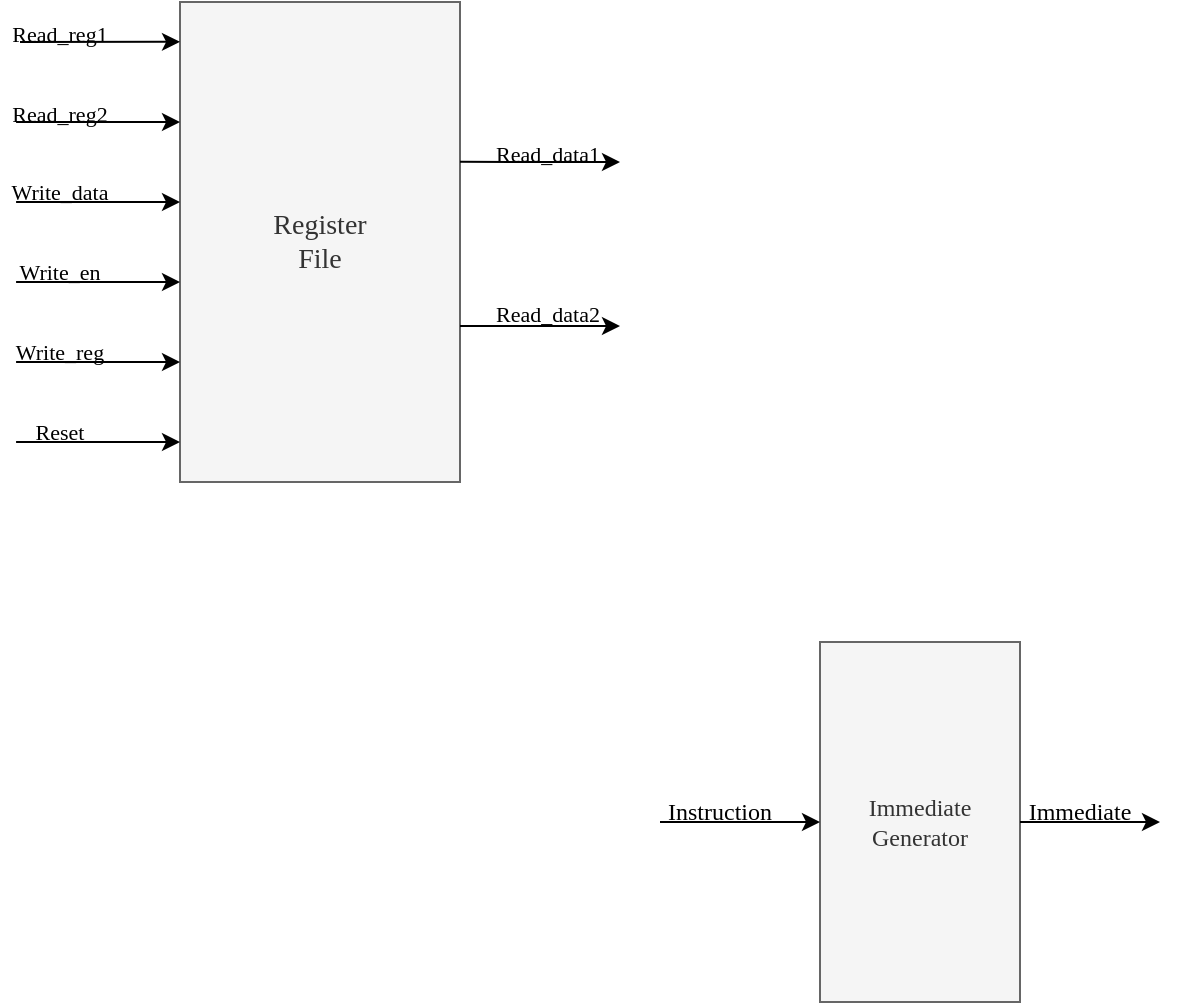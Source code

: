 <mxfile version="16.5.2" type="device"><diagram id="zkWRP-XxJdt3hKz1xFPT" name="Page-1"><mxGraphModel dx="796" dy="400" grid="1" gridSize="10" guides="1" tooltips="1" connect="1" arrows="1" fold="1" page="1" pageScale="1" pageWidth="827" pageHeight="1169" math="0" shadow="0"><root><mxCell id="0"/><mxCell id="1" parent="0"/><mxCell id="AlUrRGi8t9vVT1kyS3aX-1" value="&lt;font face=&quot;modern computer&quot; style=&quot;font-size: 14px&quot;&gt;Register&lt;br&gt;File&lt;/font&gt;" style="rounded=0;whiteSpace=wrap;html=1;direction=south;fillColor=#f5f5f5;strokeColor=#666666;fontColor=#333333;" parent="1" vertex="1"><mxGeometry x="200" y="160" width="140" height="240" as="geometry"/></mxCell><mxCell id="AlUrRGi8t9vVT1kyS3aX-2" value="" style="endArrow=classic;html=1;rounded=0;fontSize=14;entryX=0.083;entryY=1;entryDx=0;entryDy=0;entryPerimeter=0;" parent="1" target="AlUrRGi8t9vVT1kyS3aX-1" edge="1"><mxGeometry width="50" height="50" relative="1" as="geometry"><mxPoint x="120" y="180" as="sourcePoint"/><mxPoint x="430" y="280" as="targetPoint"/></mxGeometry></mxCell><mxCell id="AlUrRGi8t9vVT1kyS3aX-3" value="" style="endArrow=classic;html=1;rounded=0;fontSize=14;entryX=0.104;entryY=0.986;entryDx=0;entryDy=0;entryPerimeter=0;" parent="1" edge="1"><mxGeometry width="50" height="50" relative="1" as="geometry"><mxPoint x="118.04" y="220.04" as="sourcePoint"/><mxPoint x="200.0" y="220.0" as="targetPoint"/></mxGeometry></mxCell><mxCell id="AlUrRGi8t9vVT1kyS3aX-4" value="" style="endArrow=classic;html=1;rounded=0;fontSize=14;entryX=0.104;entryY=0.986;entryDx=0;entryDy=0;entryPerimeter=0;" parent="1" edge="1"><mxGeometry width="50" height="50" relative="1" as="geometry"><mxPoint x="118.04" y="260.04" as="sourcePoint"/><mxPoint x="200" y="260" as="targetPoint"/></mxGeometry></mxCell><mxCell id="AlUrRGi8t9vVT1kyS3aX-5" value="" style="endArrow=classic;html=1;rounded=0;fontSize=14;entryX=0.104;entryY=0.986;entryDx=0;entryDy=0;entryPerimeter=0;" parent="1" edge="1"><mxGeometry width="50" height="50" relative="1" as="geometry"><mxPoint x="118.04" y="300.04" as="sourcePoint"/><mxPoint x="200" y="300" as="targetPoint"/></mxGeometry></mxCell><mxCell id="AlUrRGi8t9vVT1kyS3aX-6" value="" style="endArrow=classic;html=1;rounded=0;fontSize=14;entryX=0.104;entryY=0.986;entryDx=0;entryDy=0;entryPerimeter=0;" parent="1" edge="1"><mxGeometry width="50" height="50" relative="1" as="geometry"><mxPoint x="118.04" y="340.04" as="sourcePoint"/><mxPoint x="200" y="340" as="targetPoint"/></mxGeometry></mxCell><mxCell id="AlUrRGi8t9vVT1kyS3aX-7" value="" style="endArrow=classic;html=1;rounded=0;fontSize=14;entryX=0.104;entryY=0.986;entryDx=0;entryDy=0;entryPerimeter=0;" parent="1" edge="1"><mxGeometry width="50" height="50" relative="1" as="geometry"><mxPoint x="118.04" y="380.04" as="sourcePoint"/><mxPoint x="200" y="380" as="targetPoint"/></mxGeometry></mxCell><mxCell id="AlUrRGi8t9vVT1kyS3aX-8" value="" style="endArrow=classic;html=1;rounded=0;fontSize=14;exitX=0.333;exitY=0;exitDx=0;exitDy=0;exitPerimeter=0;" parent="1" source="AlUrRGi8t9vVT1kyS3aX-1" edge="1"><mxGeometry width="50" height="50" relative="1" as="geometry"><mxPoint x="380" y="330" as="sourcePoint"/><mxPoint x="420" y="240" as="targetPoint"/></mxGeometry></mxCell><mxCell id="AlUrRGi8t9vVT1kyS3aX-10" value="&lt;font style=&quot;font-size: 11px&quot; face=&quot;modern computer&quot;&gt;Read_reg1&lt;/font&gt;" style="text;html=1;strokeColor=none;fillColor=none;align=center;verticalAlign=middle;whiteSpace=wrap;rounded=0;fontSize=14;" parent="1" vertex="1"><mxGeometry x="110" y="160" width="60" height="30" as="geometry"/></mxCell><mxCell id="AlUrRGi8t9vVT1kyS3aX-11" value="&lt;font style=&quot;font-size: 11px&quot; face=&quot;modern computer&quot;&gt;Read_reg2&lt;/font&gt;" style="text;html=1;strokeColor=none;fillColor=none;align=center;verticalAlign=middle;whiteSpace=wrap;rounded=0;fontSize=14;" parent="1" vertex="1"><mxGeometry x="110" y="200" width="60" height="30" as="geometry"/></mxCell><mxCell id="AlUrRGi8t9vVT1kyS3aX-12" value="&lt;font face=&quot;modern computer&quot;&gt;Write_data&lt;/font&gt;" style="text;html=1;strokeColor=none;fillColor=none;align=center;verticalAlign=middle;whiteSpace=wrap;rounded=0;fontSize=11;" parent="1" vertex="1"><mxGeometry x="110" y="240" width="60" height="30" as="geometry"/></mxCell><mxCell id="AlUrRGi8t9vVT1kyS3aX-13" value="&lt;font face=&quot;modern computer&quot;&gt;Write_en&lt;/font&gt;" style="text;html=1;strokeColor=none;fillColor=none;align=center;verticalAlign=middle;whiteSpace=wrap;rounded=0;fontSize=11;" parent="1" vertex="1"><mxGeometry x="110" y="280" width="60" height="30" as="geometry"/></mxCell><mxCell id="AlUrRGi8t9vVT1kyS3aX-14" value="&lt;font face=&quot;modern computer&quot;&gt;Write_reg&lt;/font&gt;" style="text;html=1;strokeColor=none;fillColor=none;align=center;verticalAlign=middle;whiteSpace=wrap;rounded=0;fontSize=11;" parent="1" vertex="1"><mxGeometry x="110" y="320" width="60" height="30" as="geometry"/></mxCell><mxCell id="AlUrRGi8t9vVT1kyS3aX-15" value="&lt;font face=&quot;modern computer&quot;&gt;Reset&lt;/font&gt;" style="text;html=1;strokeColor=none;fillColor=none;align=center;verticalAlign=middle;whiteSpace=wrap;rounded=0;fontSize=11;" parent="1" vertex="1"><mxGeometry x="110" y="360" width="60" height="30" as="geometry"/></mxCell><mxCell id="AlUrRGi8t9vVT1kyS3aX-16" value="&lt;font style=&quot;font-size: 11px&quot; face=&quot;modern computer&quot;&gt;Read_data1&lt;/font&gt;" style="text;html=1;strokeColor=none;fillColor=none;align=center;verticalAlign=middle;whiteSpace=wrap;rounded=0;fontSize=14;" parent="1" vertex="1"><mxGeometry x="354" y="220" width="60" height="30" as="geometry"/></mxCell><mxCell id="AlUrRGi8t9vVT1kyS3aX-21" value="" style="endArrow=classic;html=1;rounded=0;fontSize=11;" parent="1" edge="1"><mxGeometry width="50" height="50" relative="1" as="geometry"><mxPoint x="340" y="322" as="sourcePoint"/><mxPoint x="420" y="322" as="targetPoint"/></mxGeometry></mxCell><mxCell id="AlUrRGi8t9vVT1kyS3aX-22" value="&lt;font style=&quot;font-size: 11px&quot; face=&quot;modern computer&quot;&gt;Read_data2&lt;/font&gt;" style="text;html=1;strokeColor=none;fillColor=none;align=center;verticalAlign=middle;whiteSpace=wrap;rounded=0;fontSize=14;" parent="1" vertex="1"><mxGeometry x="354" y="300" width="60" height="30" as="geometry"/></mxCell><mxCell id="AlUrRGi8t9vVT1kyS3aX-23" value="&lt;font face=&quot;modern computer&quot; style=&quot;font-size: 12px&quot;&gt;Immediate&lt;br&gt;Generator&lt;br&gt;&lt;/font&gt;" style="rounded=0;whiteSpace=wrap;html=1;fontSize=11;direction=south;fillColor=#f5f5f5;fontColor=#333333;strokeColor=#666666;" parent="1" vertex="1"><mxGeometry x="520" y="480" width="100" height="180" as="geometry"/></mxCell><mxCell id="AlUrRGi8t9vVT1kyS3aX-24" value="" style="endArrow=classic;html=1;rounded=0;fontSize=12;entryX=0.5;entryY=1;entryDx=0;entryDy=0;" parent="1" target="AlUrRGi8t9vVT1kyS3aX-23" edge="1"><mxGeometry width="50" height="50" relative="1" as="geometry"><mxPoint x="440" y="570" as="sourcePoint"/><mxPoint x="430" y="540" as="targetPoint"/></mxGeometry></mxCell><mxCell id="AlUrRGi8t9vVT1kyS3aX-25" value="" style="endArrow=classic;html=1;rounded=0;fontSize=12;exitX=0.5;exitY=0;exitDx=0;exitDy=0;" parent="1" source="AlUrRGi8t9vVT1kyS3aX-23" edge="1"><mxGeometry width="50" height="50" relative="1" as="geometry"><mxPoint x="380" y="590" as="sourcePoint"/><mxPoint x="690" y="570" as="targetPoint"/></mxGeometry></mxCell><mxCell id="AlUrRGi8t9vVT1kyS3aX-26" value="&lt;font face=&quot;modern computer&quot;&gt;Instruction&lt;/font&gt;" style="text;html=1;strokeColor=none;fillColor=none;align=center;verticalAlign=middle;whiteSpace=wrap;rounded=0;fontSize=12;" parent="1" vertex="1"><mxGeometry x="440" y="550" width="60" height="30" as="geometry"/></mxCell><mxCell id="AlUrRGi8t9vVT1kyS3aX-28" value="&lt;font face=&quot;modern computer&quot;&gt;Immediate&lt;/font&gt;" style="text;html=1;strokeColor=none;fillColor=none;align=center;verticalAlign=middle;whiteSpace=wrap;rounded=0;fontSize=12;" parent="1" vertex="1"><mxGeometry x="620" y="550" width="60" height="30" as="geometry"/></mxCell></root></mxGraphModel></diagram></mxfile>